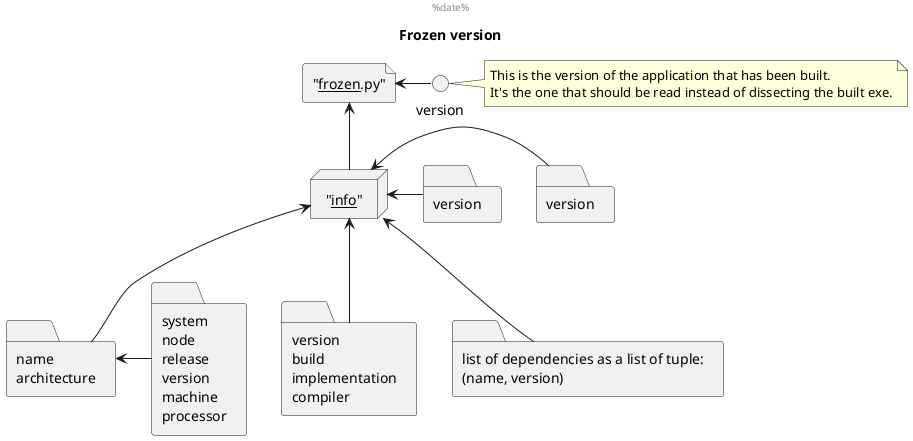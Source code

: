 @startuml
title Frozen version
center header %date%
file ""__frozen__.py"" as file
node ""__info__"" as info
folder epab [
version
]
folder pyinstaller [
version
]
folder python [
version
build
implementation
compiler
]
folder platform [
name
architecture
]
folder uname [
system
node
release
version
machine
processor
]
folder dependencies [
list of dependencies as a list of tuple:
(name, version)
]

file <- __version__
platform <- uname
note right of __version__
This is the version of the application that has been built.
It's the one that should be read instead of dissecting the built exe.
end note
file <-- info
info <- epab
info <- pyinstaller
info <-- python
info <-- platform
info <-- dependencies



@enduml